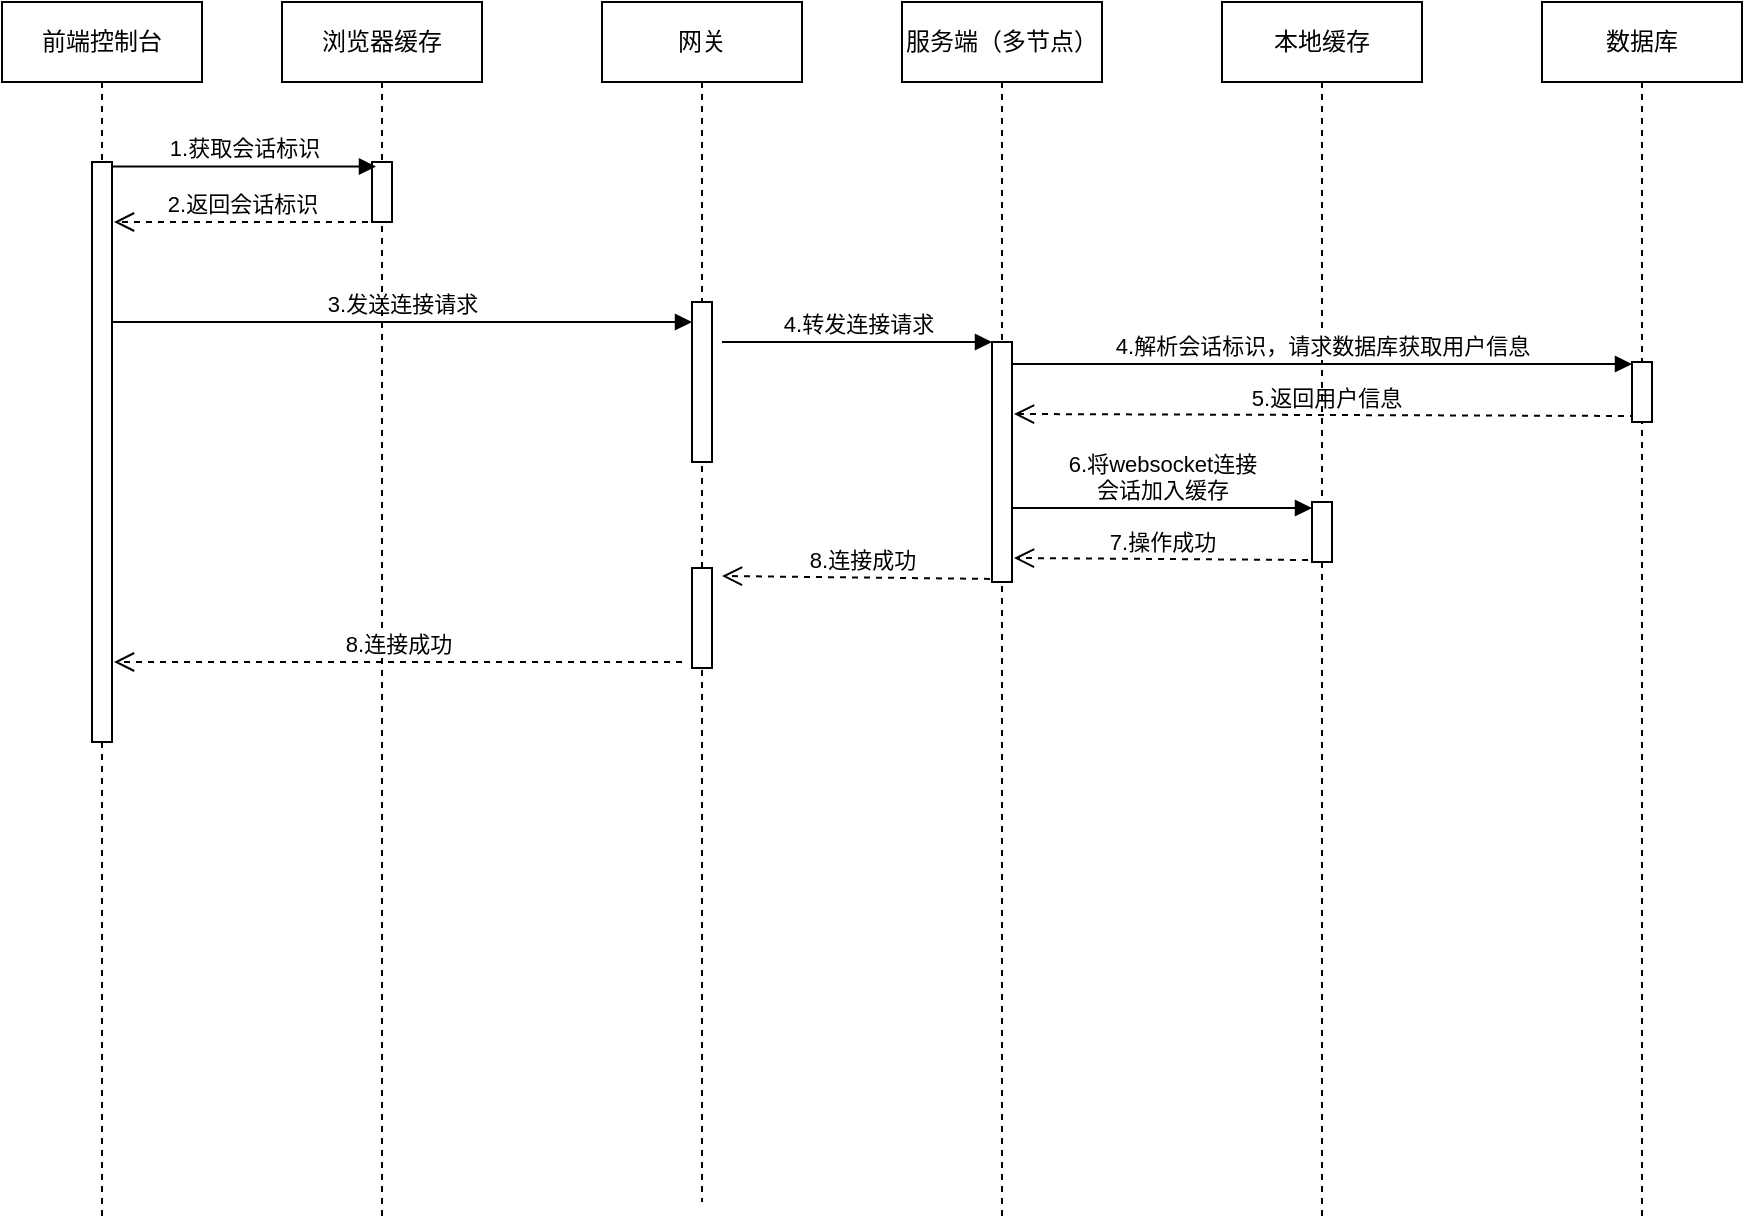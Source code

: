 <mxfile version="12.2.3" type="github" pages="3">
  <diagram id="HFHcIjjgv7-jXZRC84by" name="前端注册监听">
    <mxGraphModel dx="1995" dy="682" grid="1" gridSize="10" guides="1" tooltips="1" connect="1" arrows="1" fold="1" page="1" pageScale="1" pageWidth="827" pageHeight="1169" math="0" shadow="0">
      <root>
        <mxCell id="0"/>
        <mxCell id="1" parent="0"/>
        <mxCell id="l-wgfNWtRh-xiYLWzISt-3" value="前端控制台" style="shape=umlLifeline;perimeter=lifelinePerimeter;whiteSpace=wrap;html=1;container=1;collapsible=0;recursiveResize=0;outlineConnect=0;" vertex="1" parent="1">
          <mxGeometry x="-130" y="80" width="100" height="610" as="geometry"/>
        </mxCell>
        <mxCell id="l-wgfNWtRh-xiYLWzISt-13" value="3.发送连接请求" style="html=1;verticalAlign=bottom;endArrow=block;" edge="1" parent="l-wgfNWtRh-xiYLWzISt-3">
          <mxGeometry width="80" relative="1" as="geometry">
            <mxPoint x="55" y="160" as="sourcePoint"/>
            <mxPoint x="345" y="160" as="targetPoint"/>
          </mxGeometry>
        </mxCell>
        <mxCell id="l-wgfNWtRh-xiYLWzISt-24" value="8.连接成功" style="html=1;verticalAlign=bottom;endArrow=open;dashed=1;endSize=8;exitX=0.5;exitY=0.846;exitDx=0;exitDy=0;exitPerimeter=0;" edge="1" parent="l-wgfNWtRh-xiYLWzISt-3">
          <mxGeometry relative="1" as="geometry">
            <mxPoint x="500" y="288.52" as="sourcePoint"/>
            <mxPoint x="360" y="287" as="targetPoint"/>
          </mxGeometry>
        </mxCell>
        <mxCell id="l-wgfNWtRh-xiYLWzISt-26" value="" style="html=1;points=[];perimeter=orthogonalPerimeter;" vertex="1" parent="l-wgfNWtRh-xiYLWzISt-3">
          <mxGeometry x="45" y="80" width="10" height="290" as="geometry"/>
        </mxCell>
        <mxCell id="l-wgfNWtRh-xiYLWzISt-4" value="浏览器缓存" style="shape=umlLifeline;perimeter=lifelinePerimeter;whiteSpace=wrap;html=1;container=1;collapsible=0;recursiveResize=0;outlineConnect=0;" vertex="1" parent="1">
          <mxGeometry x="10" y="80" width="100" height="610" as="geometry"/>
        </mxCell>
        <mxCell id="l-wgfNWtRh-xiYLWzISt-11" value="" style="html=1;points=[];perimeter=orthogonalPerimeter;" vertex="1" parent="l-wgfNWtRh-xiYLWzISt-4">
          <mxGeometry x="45" y="80" width="10" height="30" as="geometry"/>
        </mxCell>
        <mxCell id="l-wgfNWtRh-xiYLWzISt-5" value="服务端（多节点）" style="shape=umlLifeline;perimeter=lifelinePerimeter;whiteSpace=wrap;html=1;container=1;collapsible=0;recursiveResize=0;outlineConnect=0;" vertex="1" parent="1">
          <mxGeometry x="320" y="80" width="100" height="610" as="geometry"/>
        </mxCell>
        <mxCell id="l-wgfNWtRh-xiYLWzISt-14" value="" style="html=1;points=[];perimeter=orthogonalPerimeter;" vertex="1" parent="l-wgfNWtRh-xiYLWzISt-5">
          <mxGeometry x="45" y="170" width="10" height="120" as="geometry"/>
        </mxCell>
        <mxCell id="l-wgfNWtRh-xiYLWzISt-19" value="5.返回用户信息" style="html=1;verticalAlign=bottom;endArrow=open;dashed=1;endSize=8;exitX=0.2;exitY=0.7;exitDx=0;exitDy=0;exitPerimeter=0;" edge="1" parent="l-wgfNWtRh-xiYLWzISt-5">
          <mxGeometry relative="1" as="geometry">
            <mxPoint x="367" y="207" as="sourcePoint"/>
            <mxPoint x="56" y="206" as="targetPoint"/>
          </mxGeometry>
        </mxCell>
        <mxCell id="l-wgfNWtRh-xiYLWzISt-23" value="7.操作成功" style="html=1;verticalAlign=bottom;endArrow=open;dashed=1;endSize=8;exitX=0.2;exitY=0.8;exitDx=0;exitDy=0;exitPerimeter=0;" edge="1" parent="l-wgfNWtRh-xiYLWzISt-5">
          <mxGeometry relative="1" as="geometry">
            <mxPoint x="203" y="279" as="sourcePoint"/>
            <mxPoint x="56" y="278" as="targetPoint"/>
          </mxGeometry>
        </mxCell>
        <mxCell id="l-wgfNWtRh-xiYLWzISt-6" value="本地缓存" style="shape=umlLifeline;perimeter=lifelinePerimeter;whiteSpace=wrap;html=1;container=1;collapsible=0;recursiveResize=0;outlineConnect=0;" vertex="1" parent="1">
          <mxGeometry x="480" y="80" width="100" height="610" as="geometry"/>
        </mxCell>
        <mxCell id="l-wgfNWtRh-xiYLWzISt-22" value="" style="html=1;points=[];perimeter=orthogonalPerimeter;" vertex="1" parent="l-wgfNWtRh-xiYLWzISt-6">
          <mxGeometry x="45" y="250" width="10" height="30" as="geometry"/>
        </mxCell>
        <mxCell id="l-wgfNWtRh-xiYLWzISt-7" value="数据库" style="shape=umlLifeline;perimeter=lifelinePerimeter;whiteSpace=wrap;html=1;container=1;collapsible=0;recursiveResize=0;outlineConnect=0;" vertex="1" parent="1">
          <mxGeometry x="640" y="80" width="100" height="610" as="geometry"/>
        </mxCell>
        <mxCell id="l-wgfNWtRh-xiYLWzISt-16" value="" style="html=1;points=[];perimeter=orthogonalPerimeter;" vertex="1" parent="l-wgfNWtRh-xiYLWzISt-7">
          <mxGeometry x="45" y="180" width="10" height="30" as="geometry"/>
        </mxCell>
        <mxCell id="l-wgfNWtRh-xiYLWzISt-15" value="4.解析会话标识，请求数据库获取用户信息" style="html=1;verticalAlign=bottom;endArrow=block;" edge="1" parent="1" target="l-wgfNWtRh-xiYLWzISt-16">
          <mxGeometry width="80" relative="1" as="geometry">
            <mxPoint x="375" y="261" as="sourcePoint"/>
            <mxPoint x="680" y="260" as="targetPoint"/>
          </mxGeometry>
        </mxCell>
        <mxCell id="l-wgfNWtRh-xiYLWzISt-10" value="1.获取会话标识" style="html=1;verticalAlign=bottom;endArrow=block;entryX=0.2;entryY=0.075;entryDx=0;entryDy=0;entryPerimeter=0;" edge="1" parent="1" target="l-wgfNWtRh-xiYLWzISt-11">
          <mxGeometry width="80" relative="1" as="geometry">
            <mxPoint x="-75" y="162.25" as="sourcePoint"/>
            <mxPoint x="50" y="159" as="targetPoint"/>
          </mxGeometry>
        </mxCell>
        <mxCell id="l-wgfNWtRh-xiYLWzISt-12" value="2.返回会话标识" style="html=1;verticalAlign=bottom;endArrow=open;dashed=1;endSize=8;" edge="1" parent="1">
          <mxGeometry relative="1" as="geometry">
            <mxPoint x="53" y="190" as="sourcePoint"/>
            <mxPoint x="-74" y="190" as="targetPoint"/>
          </mxGeometry>
        </mxCell>
        <mxCell id="TpFGpM-kSOjsv9g9q6k6-1" value="网关" style="shape=umlLifeline;perimeter=lifelinePerimeter;whiteSpace=wrap;html=1;container=1;collapsible=0;recursiveResize=0;outlineConnect=0;" vertex="1" parent="1">
          <mxGeometry x="170" y="80" width="100" height="600" as="geometry"/>
        </mxCell>
        <mxCell id="TpFGpM-kSOjsv9g9q6k6-2" value="" style="html=1;points=[];perimeter=orthogonalPerimeter;" vertex="1" parent="TpFGpM-kSOjsv9g9q6k6-1">
          <mxGeometry x="45" y="283" width="10" height="50" as="geometry"/>
        </mxCell>
        <mxCell id="TpFGpM-kSOjsv9g9q6k6-4" value="" style="html=1;points=[];perimeter=orthogonalPerimeter;" vertex="1" parent="TpFGpM-kSOjsv9g9q6k6-1">
          <mxGeometry x="45" y="150" width="10" height="80" as="geometry"/>
        </mxCell>
        <mxCell id="TpFGpM-kSOjsv9g9q6k6-5" value="4.转发连接请求" style="html=1;verticalAlign=bottom;endArrow=block;" edge="1" parent="TpFGpM-kSOjsv9g9q6k6-1" target="l-wgfNWtRh-xiYLWzISt-14">
          <mxGeometry width="80" relative="1" as="geometry">
            <mxPoint x="60" y="170" as="sourcePoint"/>
            <mxPoint x="140" y="170" as="targetPoint"/>
          </mxGeometry>
        </mxCell>
        <mxCell id="TpFGpM-kSOjsv9g9q6k6-3" value="8.连接成功" style="html=1;verticalAlign=bottom;endArrow=open;dashed=1;endSize=8;" edge="1" parent="1">
          <mxGeometry relative="1" as="geometry">
            <mxPoint x="210" y="410" as="sourcePoint"/>
            <mxPoint x="-74" y="410" as="targetPoint"/>
          </mxGeometry>
        </mxCell>
        <mxCell id="l-wgfNWtRh-xiYLWzISt-21" value="6.将websocket连接&lt;br&gt;会话加入缓存" style="html=1;verticalAlign=bottom;endArrow=block;" edge="1" parent="1">
          <mxGeometry width="80" relative="1" as="geometry">
            <mxPoint x="375" y="333" as="sourcePoint"/>
            <mxPoint x="525" y="333" as="targetPoint"/>
          </mxGeometry>
        </mxCell>
      </root>
    </mxGraphModel>
  </diagram>
  <diagram id="3vAdYOR4mgObvzFZ3_zu" name="后端推送">
    <mxGraphModel dx="1168" dy="682" grid="1" gridSize="10" guides="1" tooltips="1" connect="1" arrows="1" fold="1" page="1" pageScale="1" pageWidth="827" pageHeight="1169" math="0" shadow="0">
      <root>
        <mxCell id="BXapZyo4GHoVeNJeDpWq-0"/>
        <mxCell id="BXapZyo4GHoVeNJeDpWq-1" parent="BXapZyo4GHoVeNJeDpWq-0"/>
        <mxCell id="jQOL4WjRipKyU6d3ORTy-0" value="前端控制台" style="shape=umlLifeline;perimeter=lifelinePerimeter;whiteSpace=wrap;html=1;container=1;collapsible=0;recursiveResize=0;outlineConnect=0;" vertex="1" parent="BXapZyo4GHoVeNJeDpWq-1">
          <mxGeometry x="800" y="80" width="100" height="520" as="geometry"/>
        </mxCell>
        <mxCell id="aulXTinne5Bw-lDd8tkT-7" value="" style="html=1;points=[];perimeter=orthogonalPerimeter;" vertex="1" parent="jQOL4WjRipKyU6d3ORTy-0">
          <mxGeometry x="45" y="350" width="10" height="80" as="geometry"/>
        </mxCell>
        <mxCell id="jQOL4WjRipKyU6d3ORTy-7" value="服务端" style="shape=umlLifeline;perimeter=lifelinePerimeter;whiteSpace=wrap;html=1;container=1;collapsible=0;recursiveResize=0;outlineConnect=0;" vertex="1" parent="BXapZyo4GHoVeNJeDpWq-1">
          <mxGeometry x="320" y="80" width="100" height="520" as="geometry"/>
        </mxCell>
        <mxCell id="HaIgSC8CM5VFxUxpdTRj-0" value="" style="html=1;points=[];perimeter=orthogonalPerimeter;" vertex="1" parent="jQOL4WjRipKyU6d3ORTy-7">
          <mxGeometry x="45" y="100" width="10" height="420" as="geometry"/>
        </mxCell>
        <mxCell id="aulXTinne5Bw-lDd8tkT-0" value="1.插入一条消息" style="html=1;verticalAlign=bottom;endArrow=block;" edge="1" parent="jQOL4WjRipKyU6d3ORTy-7" target="jQOL4WjRipKyU6d3ORTy-14">
          <mxGeometry width="80" relative="1" as="geometry">
            <mxPoint x="50" y="100" as="sourcePoint"/>
            <mxPoint x="130" y="100" as="targetPoint"/>
          </mxGeometry>
        </mxCell>
        <mxCell id="aulXTinne5Bw-lDd8tkT-2" value="3.根据userId获取&lt;br&gt;缓存的websocket连接" style="html=1;verticalAlign=bottom;endArrow=block;" edge="1" parent="jQOL4WjRipKyU6d3ORTy-7">
          <mxGeometry width="80" relative="1" as="geometry">
            <mxPoint x="58" y="230" as="sourcePoint"/>
            <mxPoint x="207.5" y="230" as="targetPoint"/>
          </mxGeometry>
        </mxCell>
        <mxCell id="jQOL4WjRipKyU6d3ORTy-12" value="缓存" style="shape=umlLifeline;perimeter=lifelinePerimeter;whiteSpace=wrap;html=1;container=1;collapsible=0;recursiveResize=0;outlineConnect=0;" vertex="1" parent="BXapZyo4GHoVeNJeDpWq-1">
          <mxGeometry x="480" y="80" width="100" height="520" as="geometry"/>
        </mxCell>
        <mxCell id="aulXTinne5Bw-lDd8tkT-3" value="" style="html=1;points=[];perimeter=orthogonalPerimeter;" vertex="1" parent="jQOL4WjRipKyU6d3ORTy-12">
          <mxGeometry x="45" y="230" width="10" height="50" as="geometry"/>
        </mxCell>
        <mxCell id="jQOL4WjRipKyU6d3ORTy-14" value="数据库" style="shape=umlLifeline;perimeter=lifelinePerimeter;whiteSpace=wrap;html=1;container=1;collapsible=0;recursiveResize=0;outlineConnect=0;" vertex="1" parent="BXapZyo4GHoVeNJeDpWq-1">
          <mxGeometry x="640" y="80" width="100" height="520" as="geometry"/>
        </mxCell>
        <mxCell id="HaIgSC8CM5VFxUxpdTRj-1" value="" style="html=1;points=[];perimeter=orthogonalPerimeter;" vertex="1" parent="jQOL4WjRipKyU6d3ORTy-14">
          <mxGeometry x="45" y="100" width="10" height="50" as="geometry"/>
        </mxCell>
        <mxCell id="aulXTinne5Bw-lDd8tkT-1" value="2.操作成功" style="html=1;verticalAlign=bottom;endArrow=open;dashed=1;endSize=8;" edge="1" parent="BXapZyo4GHoVeNJeDpWq-1">
          <mxGeometry relative="1" as="geometry">
            <mxPoint x="685" y="230" as="sourcePoint"/>
            <mxPoint x="375" y="230" as="targetPoint"/>
          </mxGeometry>
        </mxCell>
        <mxCell id="aulXTinne5Bw-lDd8tkT-4" value="4.返回websocket连接" style="html=1;verticalAlign=bottom;endArrow=open;dashed=1;endSize=8;entryX=0.9;entryY=0.426;entryDx=0;entryDy=0;entryPerimeter=0;" edge="1" parent="BXapZyo4GHoVeNJeDpWq-1" target="HaIgSC8CM5VFxUxpdTRj-0">
          <mxGeometry relative="1" as="geometry">
            <mxPoint x="530" y="360" as="sourcePoint"/>
            <mxPoint x="450" y="360" as="targetPoint"/>
          </mxGeometry>
        </mxCell>
        <mxCell id="aulXTinne5Bw-lDd8tkT-6" value="5.将消息推送至订阅了&quot;/user/queue/newMsg&quot;的客户端" style="html=1;verticalAlign=bottom;endArrow=block;" edge="1" parent="BXapZyo4GHoVeNJeDpWq-1">
          <mxGeometry width="80" relative="1" as="geometry">
            <mxPoint x="380" y="430" as="sourcePoint"/>
            <mxPoint x="840" y="430" as="targetPoint"/>
          </mxGeometry>
        </mxCell>
        <mxCell id="aulXTinne5Bw-lDd8tkT-8" value="6.接收成功" style="html=1;verticalAlign=bottom;endArrow=open;dashed=1;endSize=8;entryX=1.5;entryY=0.786;entryDx=0;entryDy=0;entryPerimeter=0;" edge="1" parent="BXapZyo4GHoVeNJeDpWq-1" target="HaIgSC8CM5VFxUxpdTRj-0">
          <mxGeometry relative="1" as="geometry">
            <mxPoint x="840" y="510" as="sourcePoint"/>
            <mxPoint x="390" y="510" as="targetPoint"/>
          </mxGeometry>
        </mxCell>
      </root>
    </mxGraphModel>
  </diagram>
  <diagram id="iVulQDyT-94DS6_Grm-D" name="前端断开连接">
    <mxGraphModel dx="1168" dy="682" grid="1" gridSize="10" guides="1" tooltips="1" connect="1" arrows="1" fold="1" page="1" pageScale="1" pageWidth="827" pageHeight="1169" math="0" shadow="0">
      <root>
        <mxCell id="PJZTxWNfsdm1aRaPUjdb-0"/>
        <mxCell id="PJZTxWNfsdm1aRaPUjdb-1" parent="PJZTxWNfsdm1aRaPUjdb-0"/>
        <mxCell id="QLGmNhzeTBbXR8KVOTVe-0" value="前端控制台" style="shape=umlLifeline;perimeter=lifelinePerimeter;whiteSpace=wrap;html=1;container=1;collapsible=0;recursiveResize=0;outlineConnect=0;" vertex="1" parent="PJZTxWNfsdm1aRaPUjdb-1">
          <mxGeometry x="140" y="80" width="100" height="240" as="geometry"/>
        </mxCell>
        <mxCell id="QLGmNhzeTBbXR8KVOTVe-3" value="" style="html=1;points=[];perimeter=orthogonalPerimeter;" vertex="1" parent="QLGmNhzeTBbXR8KVOTVe-0">
          <mxGeometry x="45" y="80" width="10" height="130" as="geometry"/>
        </mxCell>
        <mxCell id="QLGmNhzeTBbXR8KVOTVe-6" value="服务端" style="shape=umlLifeline;perimeter=lifelinePerimeter;whiteSpace=wrap;html=1;container=1;collapsible=0;recursiveResize=0;outlineConnect=0;" vertex="1" parent="PJZTxWNfsdm1aRaPUjdb-1">
          <mxGeometry x="320" y="80" width="100" height="240" as="geometry"/>
        </mxCell>
        <mxCell id="QLGmNhzeTBbXR8KVOTVe-7" value="" style="html=1;points=[];perimeter=orthogonalPerimeter;" vertex="1" parent="QLGmNhzeTBbXR8KVOTVe-6">
          <mxGeometry x="45" y="80" width="10" height="130" as="geometry"/>
        </mxCell>
        <mxCell id="QLGmNhzeTBbXR8KVOTVe-11" value="缓存" style="shape=umlLifeline;perimeter=lifelinePerimeter;whiteSpace=wrap;html=1;container=1;collapsible=0;recursiveResize=0;outlineConnect=0;" vertex="1" parent="PJZTxWNfsdm1aRaPUjdb-1">
          <mxGeometry x="480" y="80" width="100" height="240" as="geometry"/>
        </mxCell>
        <mxCell id="QLGmNhzeTBbXR8KVOTVe-12" value="" style="html=1;points=[];perimeter=orthogonalPerimeter;" vertex="1" parent="QLGmNhzeTBbXR8KVOTVe-11">
          <mxGeometry x="45" y="122.5" width="10" height="45" as="geometry"/>
        </mxCell>
        <mxCell id="QLGmNhzeTBbXR8KVOTVe-1" value="1.断开连接" style="html=1;verticalAlign=bottom;endArrow=block;entryX=0.3;entryY=0;entryDx=0;entryDy=0;entryPerimeter=0;" edge="1" parent="PJZTxWNfsdm1aRaPUjdb-1">
          <mxGeometry width="80" relative="1" as="geometry">
            <mxPoint x="197" y="170" as="sourcePoint"/>
            <mxPoint x="365" y="170" as="targetPoint"/>
          </mxGeometry>
        </mxCell>
        <mxCell id="QLGmNhzeTBbXR8KVOTVe-2" value="4.连接成功" style="html=1;verticalAlign=bottom;endArrow=open;dashed=1;endSize=8;exitX=-0.3;exitY=0.846;exitDx=0;exitDy=0;exitPerimeter=0;" edge="1" parent="PJZTxWNfsdm1aRaPUjdb-1" source="QLGmNhzeTBbXR8KVOTVe-7">
          <mxGeometry relative="1" as="geometry">
            <mxPoint x="357" y="270" as="sourcePoint"/>
            <mxPoint x="197" y="270" as="targetPoint"/>
          </mxGeometry>
        </mxCell>
        <mxCell id="QLGmNhzeTBbXR8KVOTVe-9" value="2.从缓存中移除websocket连接" style="html=1;verticalAlign=bottom;endArrow=block;entryX=0.2;entryY=0.111;entryDx=0;entryDy=0;entryPerimeter=0;" edge="1" parent="PJZTxWNfsdm1aRaPUjdb-1">
          <mxGeometry width="80" relative="1" as="geometry">
            <mxPoint x="374" y="200" as="sourcePoint"/>
            <mxPoint x="527" y="199.995" as="targetPoint"/>
          </mxGeometry>
        </mxCell>
        <mxCell id="QLGmNhzeTBbXR8KVOTVe-10" value="3.操作成功" style="html=1;verticalAlign=bottom;endArrow=open;dashed=1;endSize=8;exitX=0.2;exitY=0.8;exitDx=0;exitDy=0;exitPerimeter=0;" edge="1" parent="PJZTxWNfsdm1aRaPUjdb-1" source="QLGmNhzeTBbXR8KVOTVe-12">
          <mxGeometry relative="1" as="geometry">
            <mxPoint x="460" y="340" as="sourcePoint"/>
            <mxPoint x="376" y="238" as="targetPoint"/>
          </mxGeometry>
        </mxCell>
      </root>
    </mxGraphModel>
  </diagram>
</mxfile>
